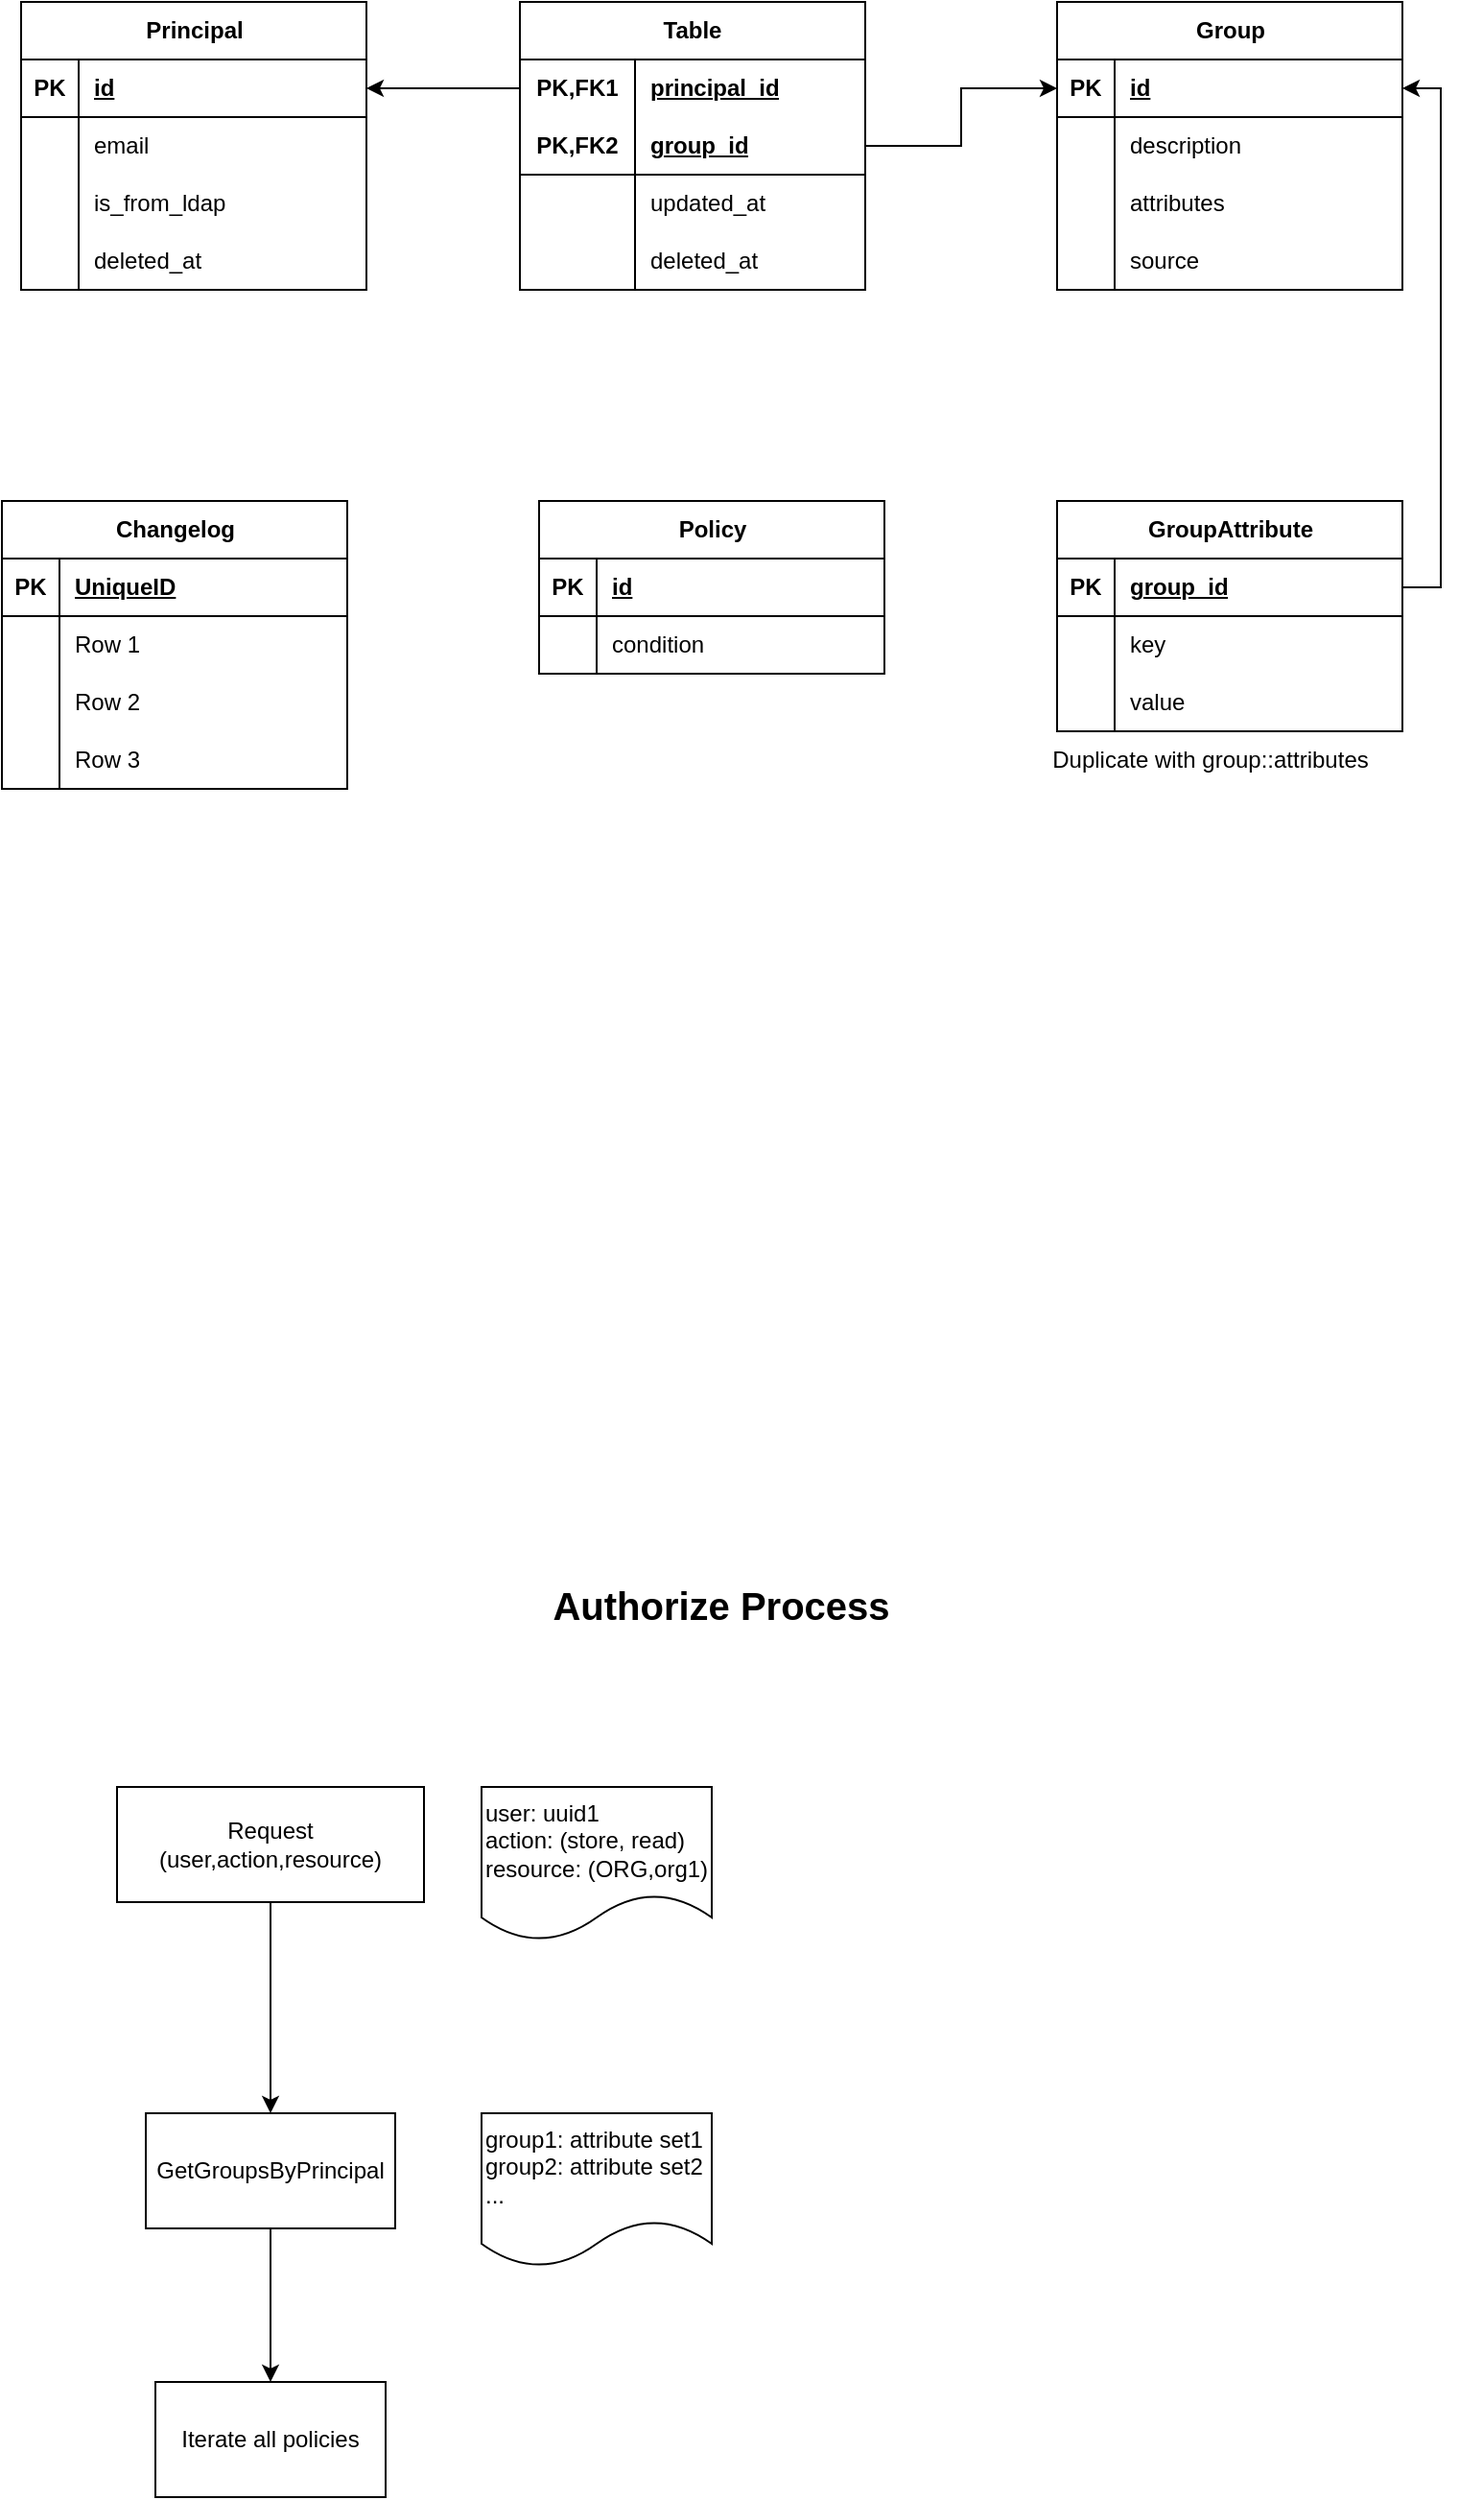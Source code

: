 <mxfile version="22.1.15" type="github">
  <diagram name="Page-1" id="Uo0DYmHlN4VJzkkPScgU">
    <mxGraphModel dx="1677" dy="1069" grid="1" gridSize="10" guides="1" tooltips="1" connect="1" arrows="1" fold="1" page="1" pageScale="1" pageWidth="850" pageHeight="1100" math="0" shadow="0">
      <root>
        <mxCell id="0" />
        <mxCell id="1" parent="0" />
        <mxCell id="5v9PtPmOjyMPj9oWuLb4-1" value="Principal" style="shape=table;startSize=30;container=1;collapsible=1;childLayout=tableLayout;fixedRows=1;rowLines=0;fontStyle=1;align=center;resizeLast=1;html=1;" vertex="1" parent="1">
          <mxGeometry x="50" y="290" width="180" height="150" as="geometry" />
        </mxCell>
        <mxCell id="5v9PtPmOjyMPj9oWuLb4-2" value="" style="shape=tableRow;horizontal=0;startSize=0;swimlaneHead=0;swimlaneBody=0;fillColor=none;collapsible=0;dropTarget=0;points=[[0,0.5],[1,0.5]];portConstraint=eastwest;top=0;left=0;right=0;bottom=1;" vertex="1" parent="5v9PtPmOjyMPj9oWuLb4-1">
          <mxGeometry y="30" width="180" height="30" as="geometry" />
        </mxCell>
        <mxCell id="5v9PtPmOjyMPj9oWuLb4-3" value="PK" style="shape=partialRectangle;connectable=0;fillColor=none;top=0;left=0;bottom=0;right=0;fontStyle=1;overflow=hidden;whiteSpace=wrap;html=1;" vertex="1" parent="5v9PtPmOjyMPj9oWuLb4-2">
          <mxGeometry width="30" height="30" as="geometry">
            <mxRectangle width="30" height="30" as="alternateBounds" />
          </mxGeometry>
        </mxCell>
        <mxCell id="5v9PtPmOjyMPj9oWuLb4-4" value="id" style="shape=partialRectangle;connectable=0;fillColor=none;top=0;left=0;bottom=0;right=0;align=left;spacingLeft=6;fontStyle=5;overflow=hidden;whiteSpace=wrap;html=1;" vertex="1" parent="5v9PtPmOjyMPj9oWuLb4-2">
          <mxGeometry x="30" width="150" height="30" as="geometry">
            <mxRectangle width="150" height="30" as="alternateBounds" />
          </mxGeometry>
        </mxCell>
        <mxCell id="5v9PtPmOjyMPj9oWuLb4-5" value="" style="shape=tableRow;horizontal=0;startSize=0;swimlaneHead=0;swimlaneBody=0;fillColor=none;collapsible=0;dropTarget=0;points=[[0,0.5],[1,0.5]];portConstraint=eastwest;top=0;left=0;right=0;bottom=0;" vertex="1" parent="5v9PtPmOjyMPj9oWuLb4-1">
          <mxGeometry y="60" width="180" height="30" as="geometry" />
        </mxCell>
        <mxCell id="5v9PtPmOjyMPj9oWuLb4-6" value="" style="shape=partialRectangle;connectable=0;fillColor=none;top=0;left=0;bottom=0;right=0;editable=1;overflow=hidden;whiteSpace=wrap;html=1;" vertex="1" parent="5v9PtPmOjyMPj9oWuLb4-5">
          <mxGeometry width="30" height="30" as="geometry">
            <mxRectangle width="30" height="30" as="alternateBounds" />
          </mxGeometry>
        </mxCell>
        <mxCell id="5v9PtPmOjyMPj9oWuLb4-7" value="email" style="shape=partialRectangle;connectable=0;fillColor=none;top=0;left=0;bottom=0;right=0;align=left;spacingLeft=6;overflow=hidden;whiteSpace=wrap;html=1;" vertex="1" parent="5v9PtPmOjyMPj9oWuLb4-5">
          <mxGeometry x="30" width="150" height="30" as="geometry">
            <mxRectangle width="150" height="30" as="alternateBounds" />
          </mxGeometry>
        </mxCell>
        <mxCell id="5v9PtPmOjyMPj9oWuLb4-8" value="" style="shape=tableRow;horizontal=0;startSize=0;swimlaneHead=0;swimlaneBody=0;fillColor=none;collapsible=0;dropTarget=0;points=[[0,0.5],[1,0.5]];portConstraint=eastwest;top=0;left=0;right=0;bottom=0;" vertex="1" parent="5v9PtPmOjyMPj9oWuLb4-1">
          <mxGeometry y="90" width="180" height="30" as="geometry" />
        </mxCell>
        <mxCell id="5v9PtPmOjyMPj9oWuLb4-9" value="" style="shape=partialRectangle;connectable=0;fillColor=none;top=0;left=0;bottom=0;right=0;editable=1;overflow=hidden;whiteSpace=wrap;html=1;" vertex="1" parent="5v9PtPmOjyMPj9oWuLb4-8">
          <mxGeometry width="30" height="30" as="geometry">
            <mxRectangle width="30" height="30" as="alternateBounds" />
          </mxGeometry>
        </mxCell>
        <mxCell id="5v9PtPmOjyMPj9oWuLb4-10" value="is_from_ldap" style="shape=partialRectangle;connectable=0;fillColor=none;top=0;left=0;bottom=0;right=0;align=left;spacingLeft=6;overflow=hidden;whiteSpace=wrap;html=1;" vertex="1" parent="5v9PtPmOjyMPj9oWuLb4-8">
          <mxGeometry x="30" width="150" height="30" as="geometry">
            <mxRectangle width="150" height="30" as="alternateBounds" />
          </mxGeometry>
        </mxCell>
        <mxCell id="5v9PtPmOjyMPj9oWuLb4-11" value="" style="shape=tableRow;horizontal=0;startSize=0;swimlaneHead=0;swimlaneBody=0;fillColor=none;collapsible=0;dropTarget=0;points=[[0,0.5],[1,0.5]];portConstraint=eastwest;top=0;left=0;right=0;bottom=0;" vertex="1" parent="5v9PtPmOjyMPj9oWuLb4-1">
          <mxGeometry y="120" width="180" height="30" as="geometry" />
        </mxCell>
        <mxCell id="5v9PtPmOjyMPj9oWuLb4-12" value="" style="shape=partialRectangle;connectable=0;fillColor=none;top=0;left=0;bottom=0;right=0;editable=1;overflow=hidden;whiteSpace=wrap;html=1;" vertex="1" parent="5v9PtPmOjyMPj9oWuLb4-11">
          <mxGeometry width="30" height="30" as="geometry">
            <mxRectangle width="30" height="30" as="alternateBounds" />
          </mxGeometry>
        </mxCell>
        <mxCell id="5v9PtPmOjyMPj9oWuLb4-13" value="deleted_at" style="shape=partialRectangle;connectable=0;fillColor=none;top=0;left=0;bottom=0;right=0;align=left;spacingLeft=6;overflow=hidden;whiteSpace=wrap;html=1;" vertex="1" parent="5v9PtPmOjyMPj9oWuLb4-11">
          <mxGeometry x="30" width="150" height="30" as="geometry">
            <mxRectangle width="150" height="30" as="alternateBounds" />
          </mxGeometry>
        </mxCell>
        <mxCell id="5v9PtPmOjyMPj9oWuLb4-27" value="Group" style="shape=table;startSize=30;container=1;collapsible=1;childLayout=tableLayout;fixedRows=1;rowLines=0;fontStyle=1;align=center;resizeLast=1;html=1;" vertex="1" parent="1">
          <mxGeometry x="590" y="290" width="180" height="150" as="geometry" />
        </mxCell>
        <mxCell id="5v9PtPmOjyMPj9oWuLb4-28" value="" style="shape=tableRow;horizontal=0;startSize=0;swimlaneHead=0;swimlaneBody=0;fillColor=none;collapsible=0;dropTarget=0;points=[[0,0.5],[1,0.5]];portConstraint=eastwest;top=0;left=0;right=0;bottom=1;" vertex="1" parent="5v9PtPmOjyMPj9oWuLb4-27">
          <mxGeometry y="30" width="180" height="30" as="geometry" />
        </mxCell>
        <mxCell id="5v9PtPmOjyMPj9oWuLb4-29" value="PK" style="shape=partialRectangle;connectable=0;fillColor=none;top=0;left=0;bottom=0;right=0;fontStyle=1;overflow=hidden;whiteSpace=wrap;html=1;" vertex="1" parent="5v9PtPmOjyMPj9oWuLb4-28">
          <mxGeometry width="30" height="30" as="geometry">
            <mxRectangle width="30" height="30" as="alternateBounds" />
          </mxGeometry>
        </mxCell>
        <mxCell id="5v9PtPmOjyMPj9oWuLb4-30" value="id&lt;br&gt;" style="shape=partialRectangle;connectable=0;fillColor=none;top=0;left=0;bottom=0;right=0;align=left;spacingLeft=6;fontStyle=5;overflow=hidden;whiteSpace=wrap;html=1;" vertex="1" parent="5v9PtPmOjyMPj9oWuLb4-28">
          <mxGeometry x="30" width="150" height="30" as="geometry">
            <mxRectangle width="150" height="30" as="alternateBounds" />
          </mxGeometry>
        </mxCell>
        <mxCell id="5v9PtPmOjyMPj9oWuLb4-31" value="" style="shape=tableRow;horizontal=0;startSize=0;swimlaneHead=0;swimlaneBody=0;fillColor=none;collapsible=0;dropTarget=0;points=[[0,0.5],[1,0.5]];portConstraint=eastwest;top=0;left=0;right=0;bottom=0;" vertex="1" parent="5v9PtPmOjyMPj9oWuLb4-27">
          <mxGeometry y="60" width="180" height="30" as="geometry" />
        </mxCell>
        <mxCell id="5v9PtPmOjyMPj9oWuLb4-32" value="" style="shape=partialRectangle;connectable=0;fillColor=none;top=0;left=0;bottom=0;right=0;editable=1;overflow=hidden;whiteSpace=wrap;html=1;" vertex="1" parent="5v9PtPmOjyMPj9oWuLb4-31">
          <mxGeometry width="30" height="30" as="geometry">
            <mxRectangle width="30" height="30" as="alternateBounds" />
          </mxGeometry>
        </mxCell>
        <mxCell id="5v9PtPmOjyMPj9oWuLb4-33" value="description" style="shape=partialRectangle;connectable=0;fillColor=none;top=0;left=0;bottom=0;right=0;align=left;spacingLeft=6;overflow=hidden;whiteSpace=wrap;html=1;" vertex="1" parent="5v9PtPmOjyMPj9oWuLb4-31">
          <mxGeometry x="30" width="150" height="30" as="geometry">
            <mxRectangle width="150" height="30" as="alternateBounds" />
          </mxGeometry>
        </mxCell>
        <mxCell id="5v9PtPmOjyMPj9oWuLb4-34" value="" style="shape=tableRow;horizontal=0;startSize=0;swimlaneHead=0;swimlaneBody=0;fillColor=none;collapsible=0;dropTarget=0;points=[[0,0.5],[1,0.5]];portConstraint=eastwest;top=0;left=0;right=0;bottom=0;" vertex="1" parent="5v9PtPmOjyMPj9oWuLb4-27">
          <mxGeometry y="90" width="180" height="30" as="geometry" />
        </mxCell>
        <mxCell id="5v9PtPmOjyMPj9oWuLb4-35" value="" style="shape=partialRectangle;connectable=0;fillColor=none;top=0;left=0;bottom=0;right=0;editable=1;overflow=hidden;whiteSpace=wrap;html=1;" vertex="1" parent="5v9PtPmOjyMPj9oWuLb4-34">
          <mxGeometry width="30" height="30" as="geometry">
            <mxRectangle width="30" height="30" as="alternateBounds" />
          </mxGeometry>
        </mxCell>
        <mxCell id="5v9PtPmOjyMPj9oWuLb4-36" value="attributes" style="shape=partialRectangle;connectable=0;fillColor=none;top=0;left=0;bottom=0;right=0;align=left;spacingLeft=6;overflow=hidden;whiteSpace=wrap;html=1;" vertex="1" parent="5v9PtPmOjyMPj9oWuLb4-34">
          <mxGeometry x="30" width="150" height="30" as="geometry">
            <mxRectangle width="150" height="30" as="alternateBounds" />
          </mxGeometry>
        </mxCell>
        <mxCell id="5v9PtPmOjyMPj9oWuLb4-37" value="" style="shape=tableRow;horizontal=0;startSize=0;swimlaneHead=0;swimlaneBody=0;fillColor=none;collapsible=0;dropTarget=0;points=[[0,0.5],[1,0.5]];portConstraint=eastwest;top=0;left=0;right=0;bottom=0;" vertex="1" parent="5v9PtPmOjyMPj9oWuLb4-27">
          <mxGeometry y="120" width="180" height="30" as="geometry" />
        </mxCell>
        <mxCell id="5v9PtPmOjyMPj9oWuLb4-38" value="" style="shape=partialRectangle;connectable=0;fillColor=none;top=0;left=0;bottom=0;right=0;editable=1;overflow=hidden;whiteSpace=wrap;html=1;" vertex="1" parent="5v9PtPmOjyMPj9oWuLb4-37">
          <mxGeometry width="30" height="30" as="geometry">
            <mxRectangle width="30" height="30" as="alternateBounds" />
          </mxGeometry>
        </mxCell>
        <mxCell id="5v9PtPmOjyMPj9oWuLb4-39" value="source" style="shape=partialRectangle;connectable=0;fillColor=none;top=0;left=0;bottom=0;right=0;align=left;spacingLeft=6;overflow=hidden;whiteSpace=wrap;html=1;" vertex="1" parent="5v9PtPmOjyMPj9oWuLb4-37">
          <mxGeometry x="30" width="150" height="30" as="geometry">
            <mxRectangle width="150" height="30" as="alternateBounds" />
          </mxGeometry>
        </mxCell>
        <mxCell id="5v9PtPmOjyMPj9oWuLb4-40" value="GroupAttribute" style="shape=table;startSize=30;container=1;collapsible=1;childLayout=tableLayout;fixedRows=1;rowLines=0;fontStyle=1;align=center;resizeLast=1;html=1;" vertex="1" parent="1">
          <mxGeometry x="590" y="550" width="180" height="120" as="geometry" />
        </mxCell>
        <mxCell id="5v9PtPmOjyMPj9oWuLb4-41" value="" style="shape=tableRow;horizontal=0;startSize=0;swimlaneHead=0;swimlaneBody=0;fillColor=none;collapsible=0;dropTarget=0;points=[[0,0.5],[1,0.5]];portConstraint=eastwest;top=0;left=0;right=0;bottom=1;" vertex="1" parent="5v9PtPmOjyMPj9oWuLb4-40">
          <mxGeometry y="30" width="180" height="30" as="geometry" />
        </mxCell>
        <mxCell id="5v9PtPmOjyMPj9oWuLb4-42" value="PK" style="shape=partialRectangle;connectable=0;fillColor=none;top=0;left=0;bottom=0;right=0;fontStyle=1;overflow=hidden;whiteSpace=wrap;html=1;" vertex="1" parent="5v9PtPmOjyMPj9oWuLb4-41">
          <mxGeometry width="30" height="30" as="geometry">
            <mxRectangle width="30" height="30" as="alternateBounds" />
          </mxGeometry>
        </mxCell>
        <mxCell id="5v9PtPmOjyMPj9oWuLb4-43" value="group_id" style="shape=partialRectangle;connectable=0;fillColor=none;top=0;left=0;bottom=0;right=0;align=left;spacingLeft=6;fontStyle=5;overflow=hidden;whiteSpace=wrap;html=1;" vertex="1" parent="5v9PtPmOjyMPj9oWuLb4-41">
          <mxGeometry x="30" width="150" height="30" as="geometry">
            <mxRectangle width="150" height="30" as="alternateBounds" />
          </mxGeometry>
        </mxCell>
        <mxCell id="5v9PtPmOjyMPj9oWuLb4-44" value="" style="shape=tableRow;horizontal=0;startSize=0;swimlaneHead=0;swimlaneBody=0;fillColor=none;collapsible=0;dropTarget=0;points=[[0,0.5],[1,0.5]];portConstraint=eastwest;top=0;left=0;right=0;bottom=0;" vertex="1" parent="5v9PtPmOjyMPj9oWuLb4-40">
          <mxGeometry y="60" width="180" height="30" as="geometry" />
        </mxCell>
        <mxCell id="5v9PtPmOjyMPj9oWuLb4-45" value="" style="shape=partialRectangle;connectable=0;fillColor=none;top=0;left=0;bottom=0;right=0;editable=1;overflow=hidden;whiteSpace=wrap;html=1;" vertex="1" parent="5v9PtPmOjyMPj9oWuLb4-44">
          <mxGeometry width="30" height="30" as="geometry">
            <mxRectangle width="30" height="30" as="alternateBounds" />
          </mxGeometry>
        </mxCell>
        <mxCell id="5v9PtPmOjyMPj9oWuLb4-46" value="key" style="shape=partialRectangle;connectable=0;fillColor=none;top=0;left=0;bottom=0;right=0;align=left;spacingLeft=6;overflow=hidden;whiteSpace=wrap;html=1;" vertex="1" parent="5v9PtPmOjyMPj9oWuLb4-44">
          <mxGeometry x="30" width="150" height="30" as="geometry">
            <mxRectangle width="150" height="30" as="alternateBounds" />
          </mxGeometry>
        </mxCell>
        <mxCell id="5v9PtPmOjyMPj9oWuLb4-47" value="" style="shape=tableRow;horizontal=0;startSize=0;swimlaneHead=0;swimlaneBody=0;fillColor=none;collapsible=0;dropTarget=0;points=[[0,0.5],[1,0.5]];portConstraint=eastwest;top=0;left=0;right=0;bottom=0;" vertex="1" parent="5v9PtPmOjyMPj9oWuLb4-40">
          <mxGeometry y="90" width="180" height="30" as="geometry" />
        </mxCell>
        <mxCell id="5v9PtPmOjyMPj9oWuLb4-48" value="" style="shape=partialRectangle;connectable=0;fillColor=none;top=0;left=0;bottom=0;right=0;editable=1;overflow=hidden;whiteSpace=wrap;html=1;" vertex="1" parent="5v9PtPmOjyMPj9oWuLb4-47">
          <mxGeometry width="30" height="30" as="geometry">
            <mxRectangle width="30" height="30" as="alternateBounds" />
          </mxGeometry>
        </mxCell>
        <mxCell id="5v9PtPmOjyMPj9oWuLb4-49" value="value" style="shape=partialRectangle;connectable=0;fillColor=none;top=0;left=0;bottom=0;right=0;align=left;spacingLeft=6;overflow=hidden;whiteSpace=wrap;html=1;" vertex="1" parent="5v9PtPmOjyMPj9oWuLb4-47">
          <mxGeometry x="30" width="150" height="30" as="geometry">
            <mxRectangle width="150" height="30" as="alternateBounds" />
          </mxGeometry>
        </mxCell>
        <mxCell id="5v9PtPmOjyMPj9oWuLb4-53" value="Policy" style="shape=table;startSize=30;container=1;collapsible=1;childLayout=tableLayout;fixedRows=1;rowLines=0;fontStyle=1;align=center;resizeLast=1;html=1;" vertex="1" parent="1">
          <mxGeometry x="320" y="550" width="180" height="90" as="geometry" />
        </mxCell>
        <mxCell id="5v9PtPmOjyMPj9oWuLb4-54" value="" style="shape=tableRow;horizontal=0;startSize=0;swimlaneHead=0;swimlaneBody=0;fillColor=none;collapsible=0;dropTarget=0;points=[[0,0.5],[1,0.5]];portConstraint=eastwest;top=0;left=0;right=0;bottom=1;" vertex="1" parent="5v9PtPmOjyMPj9oWuLb4-53">
          <mxGeometry y="30" width="180" height="30" as="geometry" />
        </mxCell>
        <mxCell id="5v9PtPmOjyMPj9oWuLb4-55" value="PK" style="shape=partialRectangle;connectable=0;fillColor=none;top=0;left=0;bottom=0;right=0;fontStyle=1;overflow=hidden;whiteSpace=wrap;html=1;" vertex="1" parent="5v9PtPmOjyMPj9oWuLb4-54">
          <mxGeometry width="30" height="30" as="geometry">
            <mxRectangle width="30" height="30" as="alternateBounds" />
          </mxGeometry>
        </mxCell>
        <mxCell id="5v9PtPmOjyMPj9oWuLb4-56" value="id" style="shape=partialRectangle;connectable=0;fillColor=none;top=0;left=0;bottom=0;right=0;align=left;spacingLeft=6;fontStyle=5;overflow=hidden;whiteSpace=wrap;html=1;" vertex="1" parent="5v9PtPmOjyMPj9oWuLb4-54">
          <mxGeometry x="30" width="150" height="30" as="geometry">
            <mxRectangle width="150" height="30" as="alternateBounds" />
          </mxGeometry>
        </mxCell>
        <mxCell id="5v9PtPmOjyMPj9oWuLb4-57" value="" style="shape=tableRow;horizontal=0;startSize=0;swimlaneHead=0;swimlaneBody=0;fillColor=none;collapsible=0;dropTarget=0;points=[[0,0.5],[1,0.5]];portConstraint=eastwest;top=0;left=0;right=0;bottom=0;" vertex="1" parent="5v9PtPmOjyMPj9oWuLb4-53">
          <mxGeometry y="60" width="180" height="30" as="geometry" />
        </mxCell>
        <mxCell id="5v9PtPmOjyMPj9oWuLb4-58" value="" style="shape=partialRectangle;connectable=0;fillColor=none;top=0;left=0;bottom=0;right=0;editable=1;overflow=hidden;whiteSpace=wrap;html=1;" vertex="1" parent="5v9PtPmOjyMPj9oWuLb4-57">
          <mxGeometry width="30" height="30" as="geometry">
            <mxRectangle width="30" height="30" as="alternateBounds" />
          </mxGeometry>
        </mxCell>
        <mxCell id="5v9PtPmOjyMPj9oWuLb4-59" value="condition" style="shape=partialRectangle;connectable=0;fillColor=none;top=0;left=0;bottom=0;right=0;align=left;spacingLeft=6;overflow=hidden;whiteSpace=wrap;html=1;" vertex="1" parent="5v9PtPmOjyMPj9oWuLb4-57">
          <mxGeometry x="30" width="150" height="30" as="geometry">
            <mxRectangle width="150" height="30" as="alternateBounds" />
          </mxGeometry>
        </mxCell>
        <mxCell id="5v9PtPmOjyMPj9oWuLb4-66" value="Changelog" style="shape=table;startSize=30;container=1;collapsible=1;childLayout=tableLayout;fixedRows=1;rowLines=0;fontStyle=1;align=center;resizeLast=1;html=1;" vertex="1" parent="1">
          <mxGeometry x="40" y="550" width="180" height="150" as="geometry" />
        </mxCell>
        <mxCell id="5v9PtPmOjyMPj9oWuLb4-67" value="" style="shape=tableRow;horizontal=0;startSize=0;swimlaneHead=0;swimlaneBody=0;fillColor=none;collapsible=0;dropTarget=0;points=[[0,0.5],[1,0.5]];portConstraint=eastwest;top=0;left=0;right=0;bottom=1;" vertex="1" parent="5v9PtPmOjyMPj9oWuLb4-66">
          <mxGeometry y="30" width="180" height="30" as="geometry" />
        </mxCell>
        <mxCell id="5v9PtPmOjyMPj9oWuLb4-68" value="PK" style="shape=partialRectangle;connectable=0;fillColor=none;top=0;left=0;bottom=0;right=0;fontStyle=1;overflow=hidden;whiteSpace=wrap;html=1;" vertex="1" parent="5v9PtPmOjyMPj9oWuLb4-67">
          <mxGeometry width="30" height="30" as="geometry">
            <mxRectangle width="30" height="30" as="alternateBounds" />
          </mxGeometry>
        </mxCell>
        <mxCell id="5v9PtPmOjyMPj9oWuLb4-69" value="UniqueID" style="shape=partialRectangle;connectable=0;fillColor=none;top=0;left=0;bottom=0;right=0;align=left;spacingLeft=6;fontStyle=5;overflow=hidden;whiteSpace=wrap;html=1;" vertex="1" parent="5v9PtPmOjyMPj9oWuLb4-67">
          <mxGeometry x="30" width="150" height="30" as="geometry">
            <mxRectangle width="150" height="30" as="alternateBounds" />
          </mxGeometry>
        </mxCell>
        <mxCell id="5v9PtPmOjyMPj9oWuLb4-70" value="" style="shape=tableRow;horizontal=0;startSize=0;swimlaneHead=0;swimlaneBody=0;fillColor=none;collapsible=0;dropTarget=0;points=[[0,0.5],[1,0.5]];portConstraint=eastwest;top=0;left=0;right=0;bottom=0;" vertex="1" parent="5v9PtPmOjyMPj9oWuLb4-66">
          <mxGeometry y="60" width="180" height="30" as="geometry" />
        </mxCell>
        <mxCell id="5v9PtPmOjyMPj9oWuLb4-71" value="" style="shape=partialRectangle;connectable=0;fillColor=none;top=0;left=0;bottom=0;right=0;editable=1;overflow=hidden;whiteSpace=wrap;html=1;" vertex="1" parent="5v9PtPmOjyMPj9oWuLb4-70">
          <mxGeometry width="30" height="30" as="geometry">
            <mxRectangle width="30" height="30" as="alternateBounds" />
          </mxGeometry>
        </mxCell>
        <mxCell id="5v9PtPmOjyMPj9oWuLb4-72" value="Row 1" style="shape=partialRectangle;connectable=0;fillColor=none;top=0;left=0;bottom=0;right=0;align=left;spacingLeft=6;overflow=hidden;whiteSpace=wrap;html=1;" vertex="1" parent="5v9PtPmOjyMPj9oWuLb4-70">
          <mxGeometry x="30" width="150" height="30" as="geometry">
            <mxRectangle width="150" height="30" as="alternateBounds" />
          </mxGeometry>
        </mxCell>
        <mxCell id="5v9PtPmOjyMPj9oWuLb4-73" value="" style="shape=tableRow;horizontal=0;startSize=0;swimlaneHead=0;swimlaneBody=0;fillColor=none;collapsible=0;dropTarget=0;points=[[0,0.5],[1,0.5]];portConstraint=eastwest;top=0;left=0;right=0;bottom=0;" vertex="1" parent="5v9PtPmOjyMPj9oWuLb4-66">
          <mxGeometry y="90" width="180" height="30" as="geometry" />
        </mxCell>
        <mxCell id="5v9PtPmOjyMPj9oWuLb4-74" value="" style="shape=partialRectangle;connectable=0;fillColor=none;top=0;left=0;bottom=0;right=0;editable=1;overflow=hidden;whiteSpace=wrap;html=1;" vertex="1" parent="5v9PtPmOjyMPj9oWuLb4-73">
          <mxGeometry width="30" height="30" as="geometry">
            <mxRectangle width="30" height="30" as="alternateBounds" />
          </mxGeometry>
        </mxCell>
        <mxCell id="5v9PtPmOjyMPj9oWuLb4-75" value="Row 2" style="shape=partialRectangle;connectable=0;fillColor=none;top=0;left=0;bottom=0;right=0;align=left;spacingLeft=6;overflow=hidden;whiteSpace=wrap;html=1;" vertex="1" parent="5v9PtPmOjyMPj9oWuLb4-73">
          <mxGeometry x="30" width="150" height="30" as="geometry">
            <mxRectangle width="150" height="30" as="alternateBounds" />
          </mxGeometry>
        </mxCell>
        <mxCell id="5v9PtPmOjyMPj9oWuLb4-76" value="" style="shape=tableRow;horizontal=0;startSize=0;swimlaneHead=0;swimlaneBody=0;fillColor=none;collapsible=0;dropTarget=0;points=[[0,0.5],[1,0.5]];portConstraint=eastwest;top=0;left=0;right=0;bottom=0;" vertex="1" parent="5v9PtPmOjyMPj9oWuLb4-66">
          <mxGeometry y="120" width="180" height="30" as="geometry" />
        </mxCell>
        <mxCell id="5v9PtPmOjyMPj9oWuLb4-77" value="" style="shape=partialRectangle;connectable=0;fillColor=none;top=0;left=0;bottom=0;right=0;editable=1;overflow=hidden;whiteSpace=wrap;html=1;" vertex="1" parent="5v9PtPmOjyMPj9oWuLb4-76">
          <mxGeometry width="30" height="30" as="geometry">
            <mxRectangle width="30" height="30" as="alternateBounds" />
          </mxGeometry>
        </mxCell>
        <mxCell id="5v9PtPmOjyMPj9oWuLb4-78" value="Row 3" style="shape=partialRectangle;connectable=0;fillColor=none;top=0;left=0;bottom=0;right=0;align=left;spacingLeft=6;overflow=hidden;whiteSpace=wrap;html=1;" vertex="1" parent="5v9PtPmOjyMPj9oWuLb4-76">
          <mxGeometry x="30" width="150" height="30" as="geometry">
            <mxRectangle width="150" height="30" as="alternateBounds" />
          </mxGeometry>
        </mxCell>
        <mxCell id="5v9PtPmOjyMPj9oWuLb4-80" value="Table" style="shape=table;startSize=30;container=1;collapsible=1;childLayout=tableLayout;fixedRows=1;rowLines=0;fontStyle=1;align=center;resizeLast=1;html=1;whiteSpace=wrap;" vertex="1" parent="1">
          <mxGeometry x="310" y="290" width="180" height="150" as="geometry" />
        </mxCell>
        <mxCell id="5v9PtPmOjyMPj9oWuLb4-81" value="" style="shape=tableRow;horizontal=0;startSize=0;swimlaneHead=0;swimlaneBody=0;fillColor=none;collapsible=0;dropTarget=0;points=[[0,0.5],[1,0.5]];portConstraint=eastwest;top=0;left=0;right=0;bottom=0;html=1;" vertex="1" parent="5v9PtPmOjyMPj9oWuLb4-80">
          <mxGeometry y="30" width="180" height="30" as="geometry" />
        </mxCell>
        <mxCell id="5v9PtPmOjyMPj9oWuLb4-82" value="PK,FK1" style="shape=partialRectangle;connectable=0;fillColor=none;top=0;left=0;bottom=0;right=0;fontStyle=1;overflow=hidden;html=1;whiteSpace=wrap;" vertex="1" parent="5v9PtPmOjyMPj9oWuLb4-81">
          <mxGeometry width="60" height="30" as="geometry">
            <mxRectangle width="60" height="30" as="alternateBounds" />
          </mxGeometry>
        </mxCell>
        <mxCell id="5v9PtPmOjyMPj9oWuLb4-83" value="principal_id" style="shape=partialRectangle;connectable=0;fillColor=none;top=0;left=0;bottom=0;right=0;align=left;spacingLeft=6;fontStyle=5;overflow=hidden;html=1;whiteSpace=wrap;" vertex="1" parent="5v9PtPmOjyMPj9oWuLb4-81">
          <mxGeometry x="60" width="120" height="30" as="geometry">
            <mxRectangle width="120" height="30" as="alternateBounds" />
          </mxGeometry>
        </mxCell>
        <mxCell id="5v9PtPmOjyMPj9oWuLb4-84" value="" style="shape=tableRow;horizontal=0;startSize=0;swimlaneHead=0;swimlaneBody=0;fillColor=none;collapsible=0;dropTarget=0;points=[[0,0.5],[1,0.5]];portConstraint=eastwest;top=0;left=0;right=0;bottom=1;html=1;" vertex="1" parent="5v9PtPmOjyMPj9oWuLb4-80">
          <mxGeometry y="60" width="180" height="30" as="geometry" />
        </mxCell>
        <mxCell id="5v9PtPmOjyMPj9oWuLb4-85" value="PK,FK2" style="shape=partialRectangle;connectable=0;fillColor=none;top=0;left=0;bottom=0;right=0;fontStyle=1;overflow=hidden;html=1;whiteSpace=wrap;" vertex="1" parent="5v9PtPmOjyMPj9oWuLb4-84">
          <mxGeometry width="60" height="30" as="geometry">
            <mxRectangle width="60" height="30" as="alternateBounds" />
          </mxGeometry>
        </mxCell>
        <mxCell id="5v9PtPmOjyMPj9oWuLb4-86" value="group_id" style="shape=partialRectangle;connectable=0;fillColor=none;top=0;left=0;bottom=0;right=0;align=left;spacingLeft=6;fontStyle=5;overflow=hidden;html=1;whiteSpace=wrap;" vertex="1" parent="5v9PtPmOjyMPj9oWuLb4-84">
          <mxGeometry x="60" width="120" height="30" as="geometry">
            <mxRectangle width="120" height="30" as="alternateBounds" />
          </mxGeometry>
        </mxCell>
        <mxCell id="5v9PtPmOjyMPj9oWuLb4-87" value="" style="shape=tableRow;horizontal=0;startSize=0;swimlaneHead=0;swimlaneBody=0;fillColor=none;collapsible=0;dropTarget=0;points=[[0,0.5],[1,0.5]];portConstraint=eastwest;top=0;left=0;right=0;bottom=0;html=1;" vertex="1" parent="5v9PtPmOjyMPj9oWuLb4-80">
          <mxGeometry y="90" width="180" height="30" as="geometry" />
        </mxCell>
        <mxCell id="5v9PtPmOjyMPj9oWuLb4-88" value="" style="shape=partialRectangle;connectable=0;fillColor=none;top=0;left=0;bottom=0;right=0;editable=1;overflow=hidden;html=1;whiteSpace=wrap;" vertex="1" parent="5v9PtPmOjyMPj9oWuLb4-87">
          <mxGeometry width="60" height="30" as="geometry">
            <mxRectangle width="60" height="30" as="alternateBounds" />
          </mxGeometry>
        </mxCell>
        <mxCell id="5v9PtPmOjyMPj9oWuLb4-89" value="updated_at" style="shape=partialRectangle;connectable=0;fillColor=none;top=0;left=0;bottom=0;right=0;align=left;spacingLeft=6;overflow=hidden;html=1;whiteSpace=wrap;" vertex="1" parent="5v9PtPmOjyMPj9oWuLb4-87">
          <mxGeometry x="60" width="120" height="30" as="geometry">
            <mxRectangle width="120" height="30" as="alternateBounds" />
          </mxGeometry>
        </mxCell>
        <mxCell id="5v9PtPmOjyMPj9oWuLb4-90" value="" style="shape=tableRow;horizontal=0;startSize=0;swimlaneHead=0;swimlaneBody=0;fillColor=none;collapsible=0;dropTarget=0;points=[[0,0.5],[1,0.5]];portConstraint=eastwest;top=0;left=0;right=0;bottom=0;html=1;" vertex="1" parent="5v9PtPmOjyMPj9oWuLb4-80">
          <mxGeometry y="120" width="180" height="30" as="geometry" />
        </mxCell>
        <mxCell id="5v9PtPmOjyMPj9oWuLb4-91" value="" style="shape=partialRectangle;connectable=0;fillColor=none;top=0;left=0;bottom=0;right=0;editable=1;overflow=hidden;html=1;whiteSpace=wrap;" vertex="1" parent="5v9PtPmOjyMPj9oWuLb4-90">
          <mxGeometry width="60" height="30" as="geometry">
            <mxRectangle width="60" height="30" as="alternateBounds" />
          </mxGeometry>
        </mxCell>
        <mxCell id="5v9PtPmOjyMPj9oWuLb4-92" value="deleted_at" style="shape=partialRectangle;connectable=0;fillColor=none;top=0;left=0;bottom=0;right=0;align=left;spacingLeft=6;overflow=hidden;html=1;whiteSpace=wrap;" vertex="1" parent="5v9PtPmOjyMPj9oWuLb4-90">
          <mxGeometry x="60" width="120" height="30" as="geometry">
            <mxRectangle width="120" height="30" as="alternateBounds" />
          </mxGeometry>
        </mxCell>
        <mxCell id="5v9PtPmOjyMPj9oWuLb4-93" style="edgeStyle=orthogonalEdgeStyle;rounded=0;orthogonalLoop=1;jettySize=auto;html=1;exitX=0;exitY=0.5;exitDx=0;exitDy=0;entryX=1;entryY=0.5;entryDx=0;entryDy=0;" edge="1" parent="1" source="5v9PtPmOjyMPj9oWuLb4-81" target="5v9PtPmOjyMPj9oWuLb4-2">
          <mxGeometry relative="1" as="geometry" />
        </mxCell>
        <mxCell id="5v9PtPmOjyMPj9oWuLb4-94" style="edgeStyle=orthogonalEdgeStyle;rounded=0;orthogonalLoop=1;jettySize=auto;html=1;exitX=1;exitY=0.5;exitDx=0;exitDy=0;entryX=0;entryY=0.5;entryDx=0;entryDy=0;" edge="1" parent="1" source="5v9PtPmOjyMPj9oWuLb4-84" target="5v9PtPmOjyMPj9oWuLb4-28">
          <mxGeometry relative="1" as="geometry">
            <mxPoint x="570" y="350" as="targetPoint" />
          </mxGeometry>
        </mxCell>
        <mxCell id="5v9PtPmOjyMPj9oWuLb4-95" style="edgeStyle=orthogonalEdgeStyle;rounded=0;orthogonalLoop=1;jettySize=auto;html=1;exitX=1;exitY=0.5;exitDx=0;exitDy=0;entryX=1;entryY=0.5;entryDx=0;entryDy=0;" edge="1" parent="1" source="5v9PtPmOjyMPj9oWuLb4-41" target="5v9PtPmOjyMPj9oWuLb4-28">
          <mxGeometry relative="1" as="geometry" />
        </mxCell>
        <mxCell id="5v9PtPmOjyMPj9oWuLb4-96" value="Duplicate with group::attributes" style="text;html=1;strokeColor=none;fillColor=none;align=center;verticalAlign=middle;whiteSpace=wrap;rounded=0;" vertex="1" parent="1">
          <mxGeometry x="560" y="670" width="220" height="30" as="geometry" />
        </mxCell>
        <mxCell id="5v9PtPmOjyMPj9oWuLb4-104" value="" style="edgeStyle=orthogonalEdgeStyle;rounded=0;orthogonalLoop=1;jettySize=auto;html=1;" edge="1" parent="1" source="5v9PtPmOjyMPj9oWuLb4-98" target="5v9PtPmOjyMPj9oWuLb4-103">
          <mxGeometry relative="1" as="geometry" />
        </mxCell>
        <mxCell id="5v9PtPmOjyMPj9oWuLb4-98" value="Request&lt;br&gt;(user,action,resource)" style="rounded=0;whiteSpace=wrap;html=1;" vertex="1" parent="1">
          <mxGeometry x="100" y="1220" width="160" height="60" as="geometry" />
        </mxCell>
        <mxCell id="5v9PtPmOjyMPj9oWuLb4-99" value="Authorize Process" style="text;html=1;strokeColor=none;fillColor=none;align=center;verticalAlign=middle;whiteSpace=wrap;rounded=0;fontStyle=1;fontSize=20;" vertex="1" parent="1">
          <mxGeometry x="260" y="1110" width="310" height="30" as="geometry" />
        </mxCell>
        <mxCell id="5v9PtPmOjyMPj9oWuLb4-101" value="user: uuid1&lt;br&gt;action: (store, read)&lt;br&gt;resource: (ORG,org1)" style="shape=document;whiteSpace=wrap;html=1;boundedLbl=1;align=left;" vertex="1" parent="1">
          <mxGeometry x="290" y="1220" width="120" height="80" as="geometry" />
        </mxCell>
        <mxCell id="5v9PtPmOjyMPj9oWuLb4-107" value="" style="edgeStyle=orthogonalEdgeStyle;rounded=0;orthogonalLoop=1;jettySize=auto;html=1;" edge="1" parent="1" source="5v9PtPmOjyMPj9oWuLb4-103" target="5v9PtPmOjyMPj9oWuLb4-106">
          <mxGeometry relative="1" as="geometry" />
        </mxCell>
        <mxCell id="5v9PtPmOjyMPj9oWuLb4-103" value="GetGroupsByPrincipal" style="whiteSpace=wrap;html=1;rounded=0;" vertex="1" parent="1">
          <mxGeometry x="115" y="1390" width="130" height="60" as="geometry" />
        </mxCell>
        <mxCell id="5v9PtPmOjyMPj9oWuLb4-105" value="group1: attribute set1&lt;br&gt;group2: attribute set2&lt;br&gt;..." style="shape=document;whiteSpace=wrap;html=1;boundedLbl=1;align=left;" vertex="1" parent="1">
          <mxGeometry x="290" y="1390" width="120" height="80" as="geometry" />
        </mxCell>
        <mxCell id="5v9PtPmOjyMPj9oWuLb4-106" value="Iterate all policies" style="rounded=0;whiteSpace=wrap;html=1;" vertex="1" parent="1">
          <mxGeometry x="120" y="1530" width="120" height="60" as="geometry" />
        </mxCell>
      </root>
    </mxGraphModel>
  </diagram>
</mxfile>

